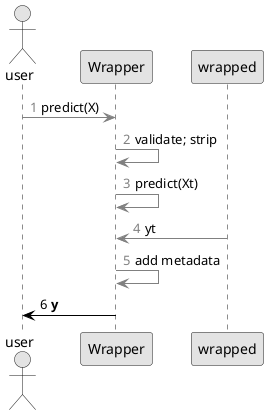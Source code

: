 @startuml

skinparam monochrome true
skinparam shadowing false

actor user

participant Wrapper

participant wrapped

autonumber 1 "<font color=grey>"
user -[#grey]> Wrapper : predict(X)
Wrapper -[#grey]> Wrapper : validate; strip
Wrapper -[#grey]> Wrapper : predict(Xt)
wrapped -[#grey]> Wrapper : yt
Wrapper -[#grey]> Wrapper : add metadata
autonumber 6 "<font color=black>"
Wrapper -[#black]> user : **y**

@enduml
